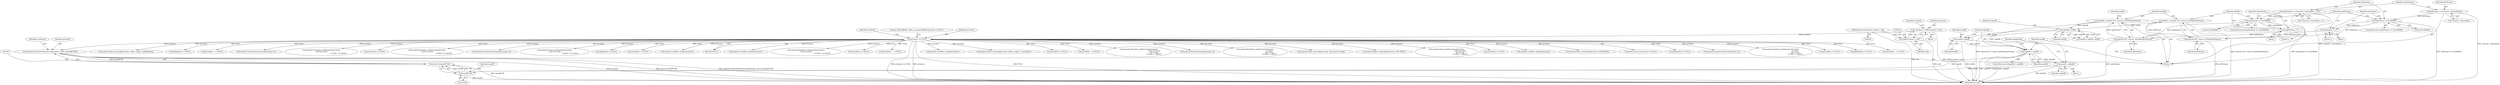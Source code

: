 digraph "0_Android_aeea52da00d210587fb3ed895de3d5f2e0264c88_4@pointer" {
"1001364" [label="(Call,android::VolumeSetVolumeLevel(pContext, (int16_t)(maxdB*100)))"];
"1000152" [label="(Call,pContext == NULL)"];
"1000117" [label="(Call,* pContext = (EffectContext *) self)"];
"1000119" [label="(Call,(EffectContext *) self)"];
"1000109" [label="(MethodParameterIn,effect_handle_t  self)"];
"1001366" [label="(Call,(int16_t)(maxdB*100))"];
"1001368" [label="(Call,maxdB*100)"];
"1001354" [label="(Call,maxdB = rightdB)"];
"1001350" [label="(Call,rightdB > maxdB)"];
"1001343" [label="(Call,rightdB - leftdB)"];
"1001337" [label="(Call,rightdB = android::LVC_Convert_VolToDb(rightVolume))"];
"1001339" [label="(Call,android::LVC_Convert_VolToDb(rightVolume))"];
"1001326" [label="(Call,rightVolume == 0x1000000)"];
"1001309" [label="(Call,rightVolume = ((*((uint32_t *)pCmdData + 1))))"];
"1001330" [label="(Call,rightVolume -= 1)"];
"1001333" [label="(Call,leftdB  = android::LVC_Convert_VolToDb(leftVolume))"];
"1001335" [label="(Call,android::LVC_Convert_VolToDb(leftVolume))"];
"1001318" [label="(Call,leftVolume == 0x1000000)"];
"1001303" [label="(Call,leftVolume  = ((*(uint32_t *)pCmdData)))"];
"1001322" [label="(Call,leftVolume -= 1)"];
"1001346" [label="(Call,maxdB = leftdB)"];
"1001368" [label="(Call,maxdB*100)"];
"1001332" [label="(Literal,1)"];
"1000115" [label="(Block,)"];
"1001162" [label="(Call,android::LvmEffect_enable(pContext))"];
"1000267" [label="(Call,android::Effect_setConfig(pContext, (effect_config_t *) pCmdData))"];
"1001317" [label="(ControlStructure,if(leftVolume == 0x1000000))"];
"1001366" [label="(Call,(int16_t)(maxdB*100))"];
"1001351" [label="(Identifier,rightdB)"];
"1001333" [label="(Call,leftdB  = android::LVC_Convert_VolToDb(leftVolume))"];
"1001329" [label="(Block,)"];
"1000315" [label="(Call,pCmdData == NULL)"];
"1001336" [label="(Identifier,leftVolume)"];
"1001354" [label="(Call,maxdB = rightdB)"];
"1001320" [label="(Literal,0x1000000)"];
"1001356" [label="(Identifier,rightdB)"];
"1001347" [label="(Identifier,maxdB)"];
"1000738" [label="(Call,pCmdData   == NULL)"];
"1001337" [label="(Call,rightdB = android::LVC_Convert_VolToDb(rightVolume))"];
"1001331" [label="(Identifier,rightVolume)"];
"1001310" [label="(Identifier,rightVolume)"];
"1000487" [label="(Call,android::Virtualizer_getParameter(pContext,\n                                                               (void *)p->data,\n                                                               &p->vsize,\n                                                               p->data + voffset))"];
"1001335" [label="(Call,android::LVC_Convert_VolToDb(leftVolume))"];
"1001339" [label="(Call,android::LVC_Convert_VolToDb(rightVolume))"];
"1001323" [label="(Identifier,leftVolume)"];
"1001350" [label="(Call,rightdB > maxdB)"];
"1001325" [label="(ControlStructure,if(rightVolume == 0x1000000))"];
"1001344" [label="(Identifier,rightdB)"];
"1000197" [label="(Call,android::BassSetStrength(pContext, 0))"];
"1001353" [label="(Block,)"];
"1000152" [label="(Call,pContext == NULL)"];
"1001321" [label="(Block,)"];
"1001303" [label="(Call,leftVolume  = ((*(uint32_t *)pCmdData)))"];
"1000119" [label="(Call,(EffectContext *) self)"];
"1000384" [label="(Call,android::BassBoost_getParameter(pContext,\n                                                             p->data,\n                                                             &p->vsize,\n                                                             p->data + voffset))"];
"1001349" [label="(ControlStructure,if(rightdB > maxdB))"];
"1000297" [label="(Call,android::Effect_setConfig(pContext, &pContext->config))"];
"1001037" [label="(Call,android::Effect_setEnabled(pContext, LVM_TRUE))"];
"1000699" [label="(Call,android::Volume_getParameter(pContext,\n                                                          (void *)p->data,\n                                                          &p->vsize,\n                                                          p->data + voffset))"];
"1001311" [label="(Call,*((uint32_t *)pCmdData + 1))"];
"1000901" [label="(Call,pCmdData == NULL)"];
"1001365" [label="(Identifier,pContext)"];
"1001130" [label="(Call,android::LvmEffect_disable(pContext))"];
"1000121" [label="(Identifier,self)"];
"1001369" [label="(Identifier,maxdB)"];
"1000162" [label="(Identifier,cmdCode)"];
"1001318" [label="(Call,leftVolume == 0x1000000)"];
"1001063" [label="(Call,android::Effect_setEnabled(pContext, LVM_FALSE))"];
"1000151" [label="(ControlStructure,if (pContext == NULL))"];
"1001364" [label="(Call,android::VolumeSetVolumeLevel(pContext, (int16_t)(maxdB*100)))"];
"1001370" [label="(Literal,100)"];
"1001044" [label="(Call,pReplyData == NULL)"];
"1000217" [label="(Call,android::EqualizerSetPreset(pContext, 0))"];
"1000594" [label="(Call,android::Equalizer_getParameter(pContext,\n                                                             p->data,\n                                                             &p->vsize,\n                                                             p->data + voffset))"];
"1001348" [label="(Identifier,leftdB)"];
"1001358" [label="(Identifier,pReplyData)"];
"1000157" [label="(Literal,\"\tLVM_ERROR : Effect_command ERROR pContext == NULL\")"];
"1000523" [label="(Call,pCmdData == NULL)"];
"1001305" [label="(Call,*(uint32_t *)pCmdData)"];
"1001327" [label="(Identifier,rightVolume)"];
"1000276" [label="(Call,pReplyData == NULL)"];
"1001342" [label="(Identifier,pandB)"];
"1001345" [label="(Identifier,leftdB)"];
"1001338" [label="(Identifier,rightdB)"];
"1000814" [label="(Call,pCmdData   == NULL)"];
"1001322" [label="(Call,leftVolume -= 1)"];
"1000290" [label="(Call,android::Effect_getConfig(pContext, (effect_config_t *)pReplyData))"];
"1001341" [label="(Call,pandB = rightdB - leftdB)"];
"1001324" [label="(Literal,1)"];
"1001326" [label="(Call,rightVolume == 0x1000000)"];
"1000167" [label="(Call,pReplyData == NULL)"];
"1001261" [label="(Block,)"];
"1000961" [label="(Call,pCmdData   == NULL)"];
"1001352" [label="(Identifier,maxdB)"];
"1000232" [label="(Call,android::VolumeSetVolumeLevel(pContext, 0))"];
"1000878" [label="(Call,android::Virtualizer_setParameter(pContext,\n (void *)p->data,\n                                                                       p->data + p->psize))"];
"1001304" [label="(Identifier,leftVolume)"];
"1000109" [label="(MethodParameterIn,effect_handle_t  self)"];
"1000118" [label="(Identifier,pContext)"];
"1001319" [label="(Identifier,leftVolume)"];
"1000418" [label="(Call,pCmdData == NULL)"];
"1001355" [label="(Identifier,maxdB)"];
"1000938" [label="(Call,android::Equalizer_setParameter(pContext,\n (void *)p->data,\n                                                                     p->data + p->psize))"];
"1000207" [label="(Call,android::VirtualizerSetStrength(pContext, 0))"];
"1001309" [label="(Call,rightVolume = ((*((uint32_t *)pCmdData + 1))))"];
"1001330" [label="(Call,rightVolume -= 1)"];
"1000126" [label="(Identifier,pContext)"];
"1000153" [label="(Identifier,pContext)"];
"1000998" [label="(Call,android::Volume_setParameter(pContext,\n (void *)p->data,\n                                                                 p->data + p->psize))"];
"1001334" [label="(Identifier,leftdB)"];
"1001328" [label="(Literal,0x1000000)"];
"1000117" [label="(Call,* pContext = (EffectContext *) self)"];
"1001346" [label="(Call,maxdB = leftdB)"];
"1001343" [label="(Call,rightdB - leftdB)"];
"1001018" [label="(Call,pReplyData == NULL)"];
"1001372" [label="(Identifier,LvmStatus)"];
"1001288" [label="(Call,pCmdData == NULL)"];
"1001424" [label="(MethodReturn,int)"];
"1001248" [label="(Call,android::LvmEffect_enable(pContext))"];
"1000154" [label="(Identifier,NULL)"];
"1001216" [label="(Call,android::LvmEffect_disable(pContext))"];
"1000791" [label="(Call,android::BassBoost_setParameter(pContext,\n (void *)p->data,\n                                                                    p->data + p->psize))"];
"1001340" [label="(Identifier,rightVolume)"];
"1000628" [label="(Call,pCmdData == NULL)"];
"1000239" [label="(Call,pCmdData    == NULL)"];
"1001364" -> "1001261"  [label="AST: "];
"1001364" -> "1001366"  [label="CFG: "];
"1001365" -> "1001364"  [label="AST: "];
"1001366" -> "1001364"  [label="AST: "];
"1001372" -> "1001364"  [label="CFG: "];
"1001364" -> "1001424"  [label="DDG: (int16_t)(maxdB*100)"];
"1001364" -> "1001424"  [label="DDG: android::VolumeSetVolumeLevel(pContext, (int16_t)(maxdB*100))"];
"1001364" -> "1001424"  [label="DDG: pContext"];
"1000152" -> "1001364"  [label="DDG: pContext"];
"1001366" -> "1001364"  [label="DDG: maxdB*100"];
"1000152" -> "1000151"  [label="AST: "];
"1000152" -> "1000154"  [label="CFG: "];
"1000153" -> "1000152"  [label="AST: "];
"1000154" -> "1000152"  [label="AST: "];
"1000157" -> "1000152"  [label="CFG: "];
"1000162" -> "1000152"  [label="CFG: "];
"1000152" -> "1001424"  [label="DDG: pContext == NULL"];
"1000152" -> "1001424"  [label="DDG: pContext"];
"1000152" -> "1001424"  [label="DDG: NULL"];
"1000117" -> "1000152"  [label="DDG: pContext"];
"1000152" -> "1000167"  [label="DDG: NULL"];
"1000152" -> "1000197"  [label="DDG: pContext"];
"1000152" -> "1000207"  [label="DDG: pContext"];
"1000152" -> "1000217"  [label="DDG: pContext"];
"1000152" -> "1000232"  [label="DDG: pContext"];
"1000152" -> "1000239"  [label="DDG: NULL"];
"1000152" -> "1000267"  [label="DDG: pContext"];
"1000152" -> "1000276"  [label="DDG: NULL"];
"1000152" -> "1000290"  [label="DDG: pContext"];
"1000152" -> "1000297"  [label="DDG: pContext"];
"1000152" -> "1000315"  [label="DDG: NULL"];
"1000152" -> "1000384"  [label="DDG: pContext"];
"1000152" -> "1000418"  [label="DDG: NULL"];
"1000152" -> "1000487"  [label="DDG: pContext"];
"1000152" -> "1000523"  [label="DDG: NULL"];
"1000152" -> "1000594"  [label="DDG: pContext"];
"1000152" -> "1000628"  [label="DDG: NULL"];
"1000152" -> "1000699"  [label="DDG: pContext"];
"1000152" -> "1000738"  [label="DDG: NULL"];
"1000152" -> "1000791"  [label="DDG: pContext"];
"1000152" -> "1000814"  [label="DDG: NULL"];
"1000152" -> "1000878"  [label="DDG: pContext"];
"1000152" -> "1000901"  [label="DDG: NULL"];
"1000152" -> "1000938"  [label="DDG: pContext"];
"1000152" -> "1000961"  [label="DDG: NULL"];
"1000152" -> "1000998"  [label="DDG: pContext"];
"1000152" -> "1001018"  [label="DDG: NULL"];
"1000152" -> "1001037"  [label="DDG: pContext"];
"1000152" -> "1001044"  [label="DDG: NULL"];
"1000152" -> "1001063"  [label="DDG: pContext"];
"1000152" -> "1001130"  [label="DDG: pContext"];
"1000152" -> "1001162"  [label="DDG: pContext"];
"1000152" -> "1001216"  [label="DDG: pContext"];
"1000152" -> "1001248"  [label="DDG: pContext"];
"1000152" -> "1001288"  [label="DDG: NULL"];
"1000117" -> "1000115"  [label="AST: "];
"1000117" -> "1000119"  [label="CFG: "];
"1000118" -> "1000117"  [label="AST: "];
"1000119" -> "1000117"  [label="AST: "];
"1000126" -> "1000117"  [label="CFG: "];
"1000117" -> "1001424"  [label="DDG: (EffectContext *) self"];
"1000119" -> "1000117"  [label="DDG: self"];
"1000119" -> "1000121"  [label="CFG: "];
"1000120" -> "1000119"  [label="AST: "];
"1000121" -> "1000119"  [label="AST: "];
"1000119" -> "1001424"  [label="DDG: self"];
"1000109" -> "1000119"  [label="DDG: self"];
"1000109" -> "1000108"  [label="AST: "];
"1000109" -> "1001424"  [label="DDG: self"];
"1001366" -> "1001368"  [label="CFG: "];
"1001367" -> "1001366"  [label="AST: "];
"1001368" -> "1001366"  [label="AST: "];
"1001366" -> "1001424"  [label="DDG: maxdB*100"];
"1001368" -> "1001366"  [label="DDG: maxdB"];
"1001368" -> "1001366"  [label="DDG: 100"];
"1001368" -> "1001370"  [label="CFG: "];
"1001369" -> "1001368"  [label="AST: "];
"1001370" -> "1001368"  [label="AST: "];
"1001368" -> "1001424"  [label="DDG: maxdB"];
"1001354" -> "1001368"  [label="DDG: maxdB"];
"1001350" -> "1001368"  [label="DDG: maxdB"];
"1001354" -> "1001353"  [label="AST: "];
"1001354" -> "1001356"  [label="CFG: "];
"1001355" -> "1001354"  [label="AST: "];
"1001356" -> "1001354"  [label="AST: "];
"1001358" -> "1001354"  [label="CFG: "];
"1001354" -> "1001424"  [label="DDG: rightdB"];
"1001350" -> "1001354"  [label="DDG: rightdB"];
"1001350" -> "1001349"  [label="AST: "];
"1001350" -> "1001352"  [label="CFG: "];
"1001351" -> "1001350"  [label="AST: "];
"1001352" -> "1001350"  [label="AST: "];
"1001355" -> "1001350"  [label="CFG: "];
"1001358" -> "1001350"  [label="CFG: "];
"1001350" -> "1001424"  [label="DDG: rightdB > maxdB"];
"1001350" -> "1001424"  [label="DDG: rightdB"];
"1001343" -> "1001350"  [label="DDG: rightdB"];
"1001346" -> "1001350"  [label="DDG: maxdB"];
"1001343" -> "1001341"  [label="AST: "];
"1001343" -> "1001345"  [label="CFG: "];
"1001344" -> "1001343"  [label="AST: "];
"1001345" -> "1001343"  [label="AST: "];
"1001341" -> "1001343"  [label="CFG: "];
"1001343" -> "1001341"  [label="DDG: rightdB"];
"1001343" -> "1001341"  [label="DDG: leftdB"];
"1001337" -> "1001343"  [label="DDG: rightdB"];
"1001333" -> "1001343"  [label="DDG: leftdB"];
"1001343" -> "1001346"  [label="DDG: leftdB"];
"1001337" -> "1001261"  [label="AST: "];
"1001337" -> "1001339"  [label="CFG: "];
"1001338" -> "1001337"  [label="AST: "];
"1001339" -> "1001337"  [label="AST: "];
"1001342" -> "1001337"  [label="CFG: "];
"1001337" -> "1001424"  [label="DDG: android::LVC_Convert_VolToDb(rightVolume)"];
"1001339" -> "1001337"  [label="DDG: rightVolume"];
"1001339" -> "1001340"  [label="CFG: "];
"1001340" -> "1001339"  [label="AST: "];
"1001339" -> "1001424"  [label="DDG: rightVolume"];
"1001326" -> "1001339"  [label="DDG: rightVolume"];
"1001330" -> "1001339"  [label="DDG: rightVolume"];
"1001326" -> "1001325"  [label="AST: "];
"1001326" -> "1001328"  [label="CFG: "];
"1001327" -> "1001326"  [label="AST: "];
"1001328" -> "1001326"  [label="AST: "];
"1001331" -> "1001326"  [label="CFG: "];
"1001334" -> "1001326"  [label="CFG: "];
"1001326" -> "1001424"  [label="DDG: rightVolume == 0x1000000"];
"1001309" -> "1001326"  [label="DDG: rightVolume"];
"1001326" -> "1001330"  [label="DDG: rightVolume"];
"1001309" -> "1001261"  [label="AST: "];
"1001309" -> "1001311"  [label="CFG: "];
"1001310" -> "1001309"  [label="AST: "];
"1001311" -> "1001309"  [label="AST: "];
"1001319" -> "1001309"  [label="CFG: "];
"1001309" -> "1001424"  [label="DDG: *((uint32_t *)pCmdData + 1)"];
"1001330" -> "1001329"  [label="AST: "];
"1001330" -> "1001332"  [label="CFG: "];
"1001331" -> "1001330"  [label="AST: "];
"1001332" -> "1001330"  [label="AST: "];
"1001334" -> "1001330"  [label="CFG: "];
"1001333" -> "1001261"  [label="AST: "];
"1001333" -> "1001335"  [label="CFG: "];
"1001334" -> "1001333"  [label="AST: "];
"1001335" -> "1001333"  [label="AST: "];
"1001338" -> "1001333"  [label="CFG: "];
"1001333" -> "1001424"  [label="DDG: android::LVC_Convert_VolToDb(leftVolume)"];
"1001335" -> "1001333"  [label="DDG: leftVolume"];
"1001335" -> "1001336"  [label="CFG: "];
"1001336" -> "1001335"  [label="AST: "];
"1001335" -> "1001424"  [label="DDG: leftVolume"];
"1001318" -> "1001335"  [label="DDG: leftVolume"];
"1001322" -> "1001335"  [label="DDG: leftVolume"];
"1001318" -> "1001317"  [label="AST: "];
"1001318" -> "1001320"  [label="CFG: "];
"1001319" -> "1001318"  [label="AST: "];
"1001320" -> "1001318"  [label="AST: "];
"1001323" -> "1001318"  [label="CFG: "];
"1001327" -> "1001318"  [label="CFG: "];
"1001318" -> "1001424"  [label="DDG: leftVolume == 0x1000000"];
"1001303" -> "1001318"  [label="DDG: leftVolume"];
"1001318" -> "1001322"  [label="DDG: leftVolume"];
"1001303" -> "1001261"  [label="AST: "];
"1001303" -> "1001305"  [label="CFG: "];
"1001304" -> "1001303"  [label="AST: "];
"1001305" -> "1001303"  [label="AST: "];
"1001310" -> "1001303"  [label="CFG: "];
"1001303" -> "1001424"  [label="DDG: *(uint32_t *)pCmdData"];
"1001322" -> "1001321"  [label="AST: "];
"1001322" -> "1001324"  [label="CFG: "];
"1001323" -> "1001322"  [label="AST: "];
"1001324" -> "1001322"  [label="AST: "];
"1001327" -> "1001322"  [label="CFG: "];
"1001346" -> "1001261"  [label="AST: "];
"1001346" -> "1001348"  [label="CFG: "];
"1001347" -> "1001346"  [label="AST: "];
"1001348" -> "1001346"  [label="AST: "];
"1001351" -> "1001346"  [label="CFG: "];
"1001346" -> "1001424"  [label="DDG: leftdB"];
}
